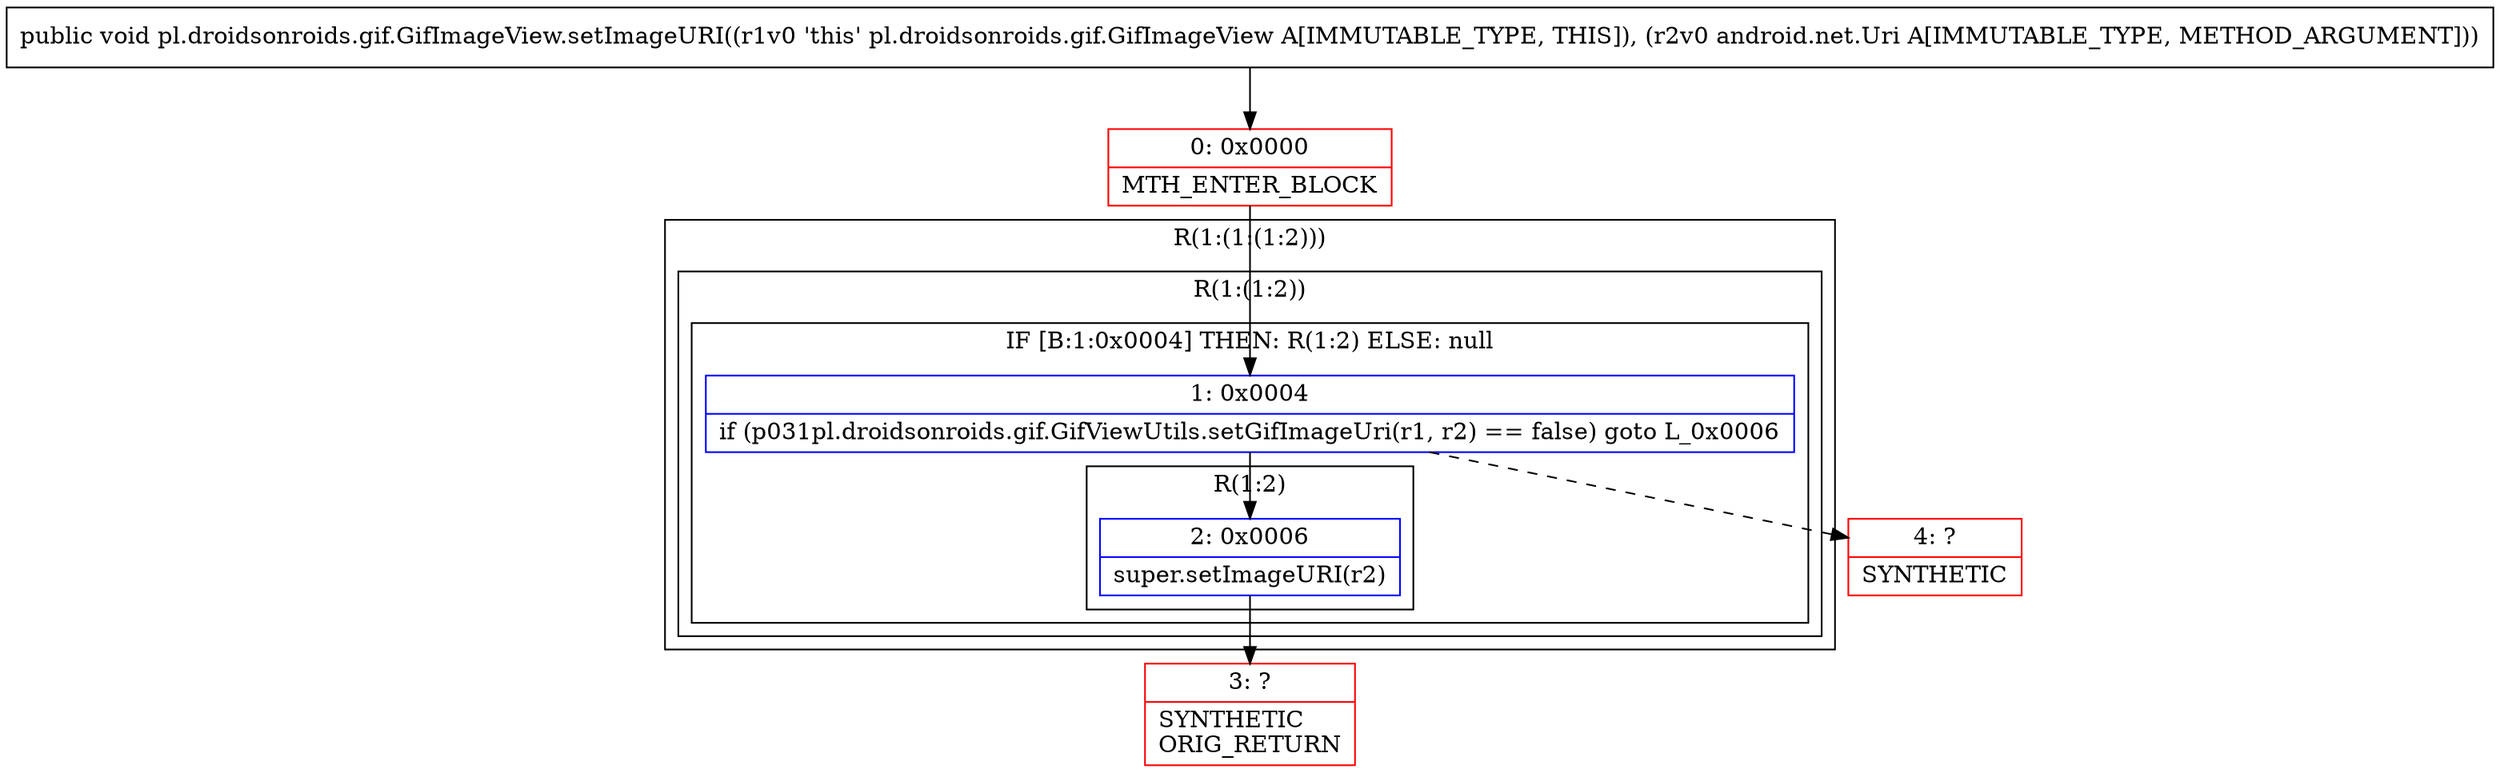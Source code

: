 digraph "CFG forpl.droidsonroids.gif.GifImageView.setImageURI(Landroid\/net\/Uri;)V" {
subgraph cluster_Region_345082957 {
label = "R(1:(1:(1:2)))";
node [shape=record,color=blue];
subgraph cluster_Region_940288972 {
label = "R(1:(1:2))";
node [shape=record,color=blue];
subgraph cluster_IfRegion_1840119199 {
label = "IF [B:1:0x0004] THEN: R(1:2) ELSE: null";
node [shape=record,color=blue];
Node_1 [shape=record,label="{1\:\ 0x0004|if (p031pl.droidsonroids.gif.GifViewUtils.setGifImageUri(r1, r2) == false) goto L_0x0006\l}"];
subgraph cluster_Region_254087459 {
label = "R(1:2)";
node [shape=record,color=blue];
Node_2 [shape=record,label="{2\:\ 0x0006|super.setImageURI(r2)\l}"];
}
}
}
}
Node_0 [shape=record,color=red,label="{0\:\ 0x0000|MTH_ENTER_BLOCK\l}"];
Node_3 [shape=record,color=red,label="{3\:\ ?|SYNTHETIC\lORIG_RETURN\l}"];
Node_4 [shape=record,color=red,label="{4\:\ ?|SYNTHETIC\l}"];
MethodNode[shape=record,label="{public void pl.droidsonroids.gif.GifImageView.setImageURI((r1v0 'this' pl.droidsonroids.gif.GifImageView A[IMMUTABLE_TYPE, THIS]), (r2v0 android.net.Uri A[IMMUTABLE_TYPE, METHOD_ARGUMENT])) }"];
MethodNode -> Node_0;
Node_1 -> Node_2;
Node_1 -> Node_4[style=dashed];
Node_2 -> Node_3;
Node_0 -> Node_1;
}

